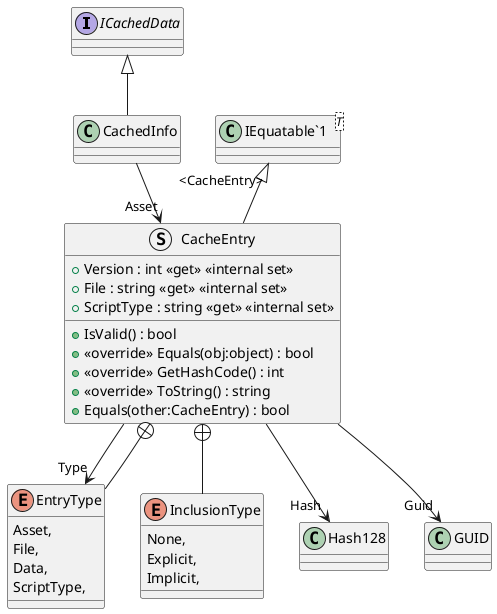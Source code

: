 @startuml
interface ICachedData {
}
class CachedInfo {
}
struct CacheEntry {
    + Version : int <<get>> <<internal set>>
    + File : string <<get>> <<internal set>>
    + ScriptType : string <<get>> <<internal set>>
    + IsValid() : bool
    + <<override>> Equals(obj:object) : bool
    + <<override>> GetHashCode() : int
    + <<override>> ToString() : string
    + Equals(other:CacheEntry) : bool
}
class "IEquatable`1"<T> {
}
enum EntryType {
    Asset,
    File,
    Data,
    ScriptType,
}
enum InclusionType {
    None,
    Explicit,
    Implicit,
}
ICachedData <|-- CachedInfo
CachedInfo --> "Asset" CacheEntry
"IEquatable`1" "<CacheEntry>" <|-- CacheEntry
CacheEntry --> "Hash" Hash128
CacheEntry --> "Guid" GUID
CacheEntry --> "Type" EntryType
CacheEntry +-- EntryType
CacheEntry +-- InclusionType
@enduml
